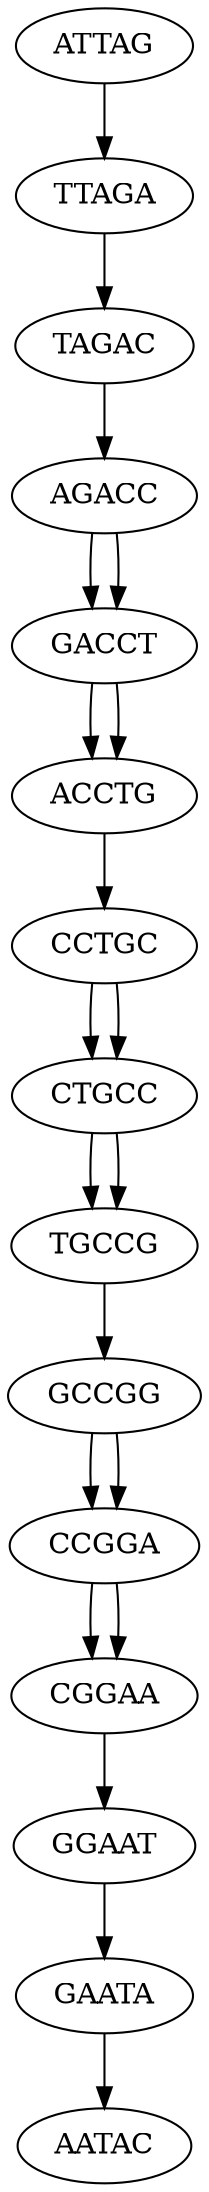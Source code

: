// DeBruijn graph
digraph {
	TTAGA [label=TTAGA]
	CCGGA [label=CCGGA]
	AGACC [label=AGACC]
	GACCT [label=GACCT]
	CCTGC [label=CCTGC]
	GCCGG [label=GCCGG]
	GGAAT [label=GGAAT]
	ATTAG [label=ATTAG]
	TAGAC [label=TAGAC]
	CGGAA [label=CGGAA]
	GAATA [label=GAATA]
	TGCCG [label=TGCCG]
	ACCTG [label=ACCTG]
	CTGCC [label=CTGCC]
		TTAGA -> TAGAC
		CCGGA -> CGGAA
		CCGGA -> CGGAA
		AGACC -> GACCT
		AGACC -> GACCT
		GACCT -> ACCTG
		GACCT -> ACCTG
		CCTGC -> CTGCC
		CCTGC -> CTGCC
		GCCGG -> CCGGA
		GCCGG -> CCGGA
		GGAAT -> GAATA
		ATTAG -> TTAGA
		TAGAC -> AGACC
		CGGAA -> GGAAT
		GAATA -> AATAC
		TGCCG -> GCCGG
		ACCTG -> CCTGC
		CTGCC -> TGCCG
		CTGCC -> TGCCG
}
